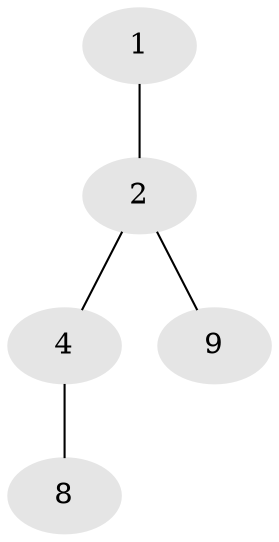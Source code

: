 // Generated by graph-tools (version 1.1) at 2025/46/02/15/25 05:46:28]
// undirected, 5 vertices, 4 edges
graph export_dot {
graph [start="1"]
  node [color=gray90,style=filled];
  1 [super="+3+7"];
  2 [super="+6"];
  4 [super="+5+10"];
  8 [super="+13+19"];
  9 [super="+11+16"];
  1 -- 2;
  2 -- 4;
  2 -- 9;
  4 -- 8;
}
